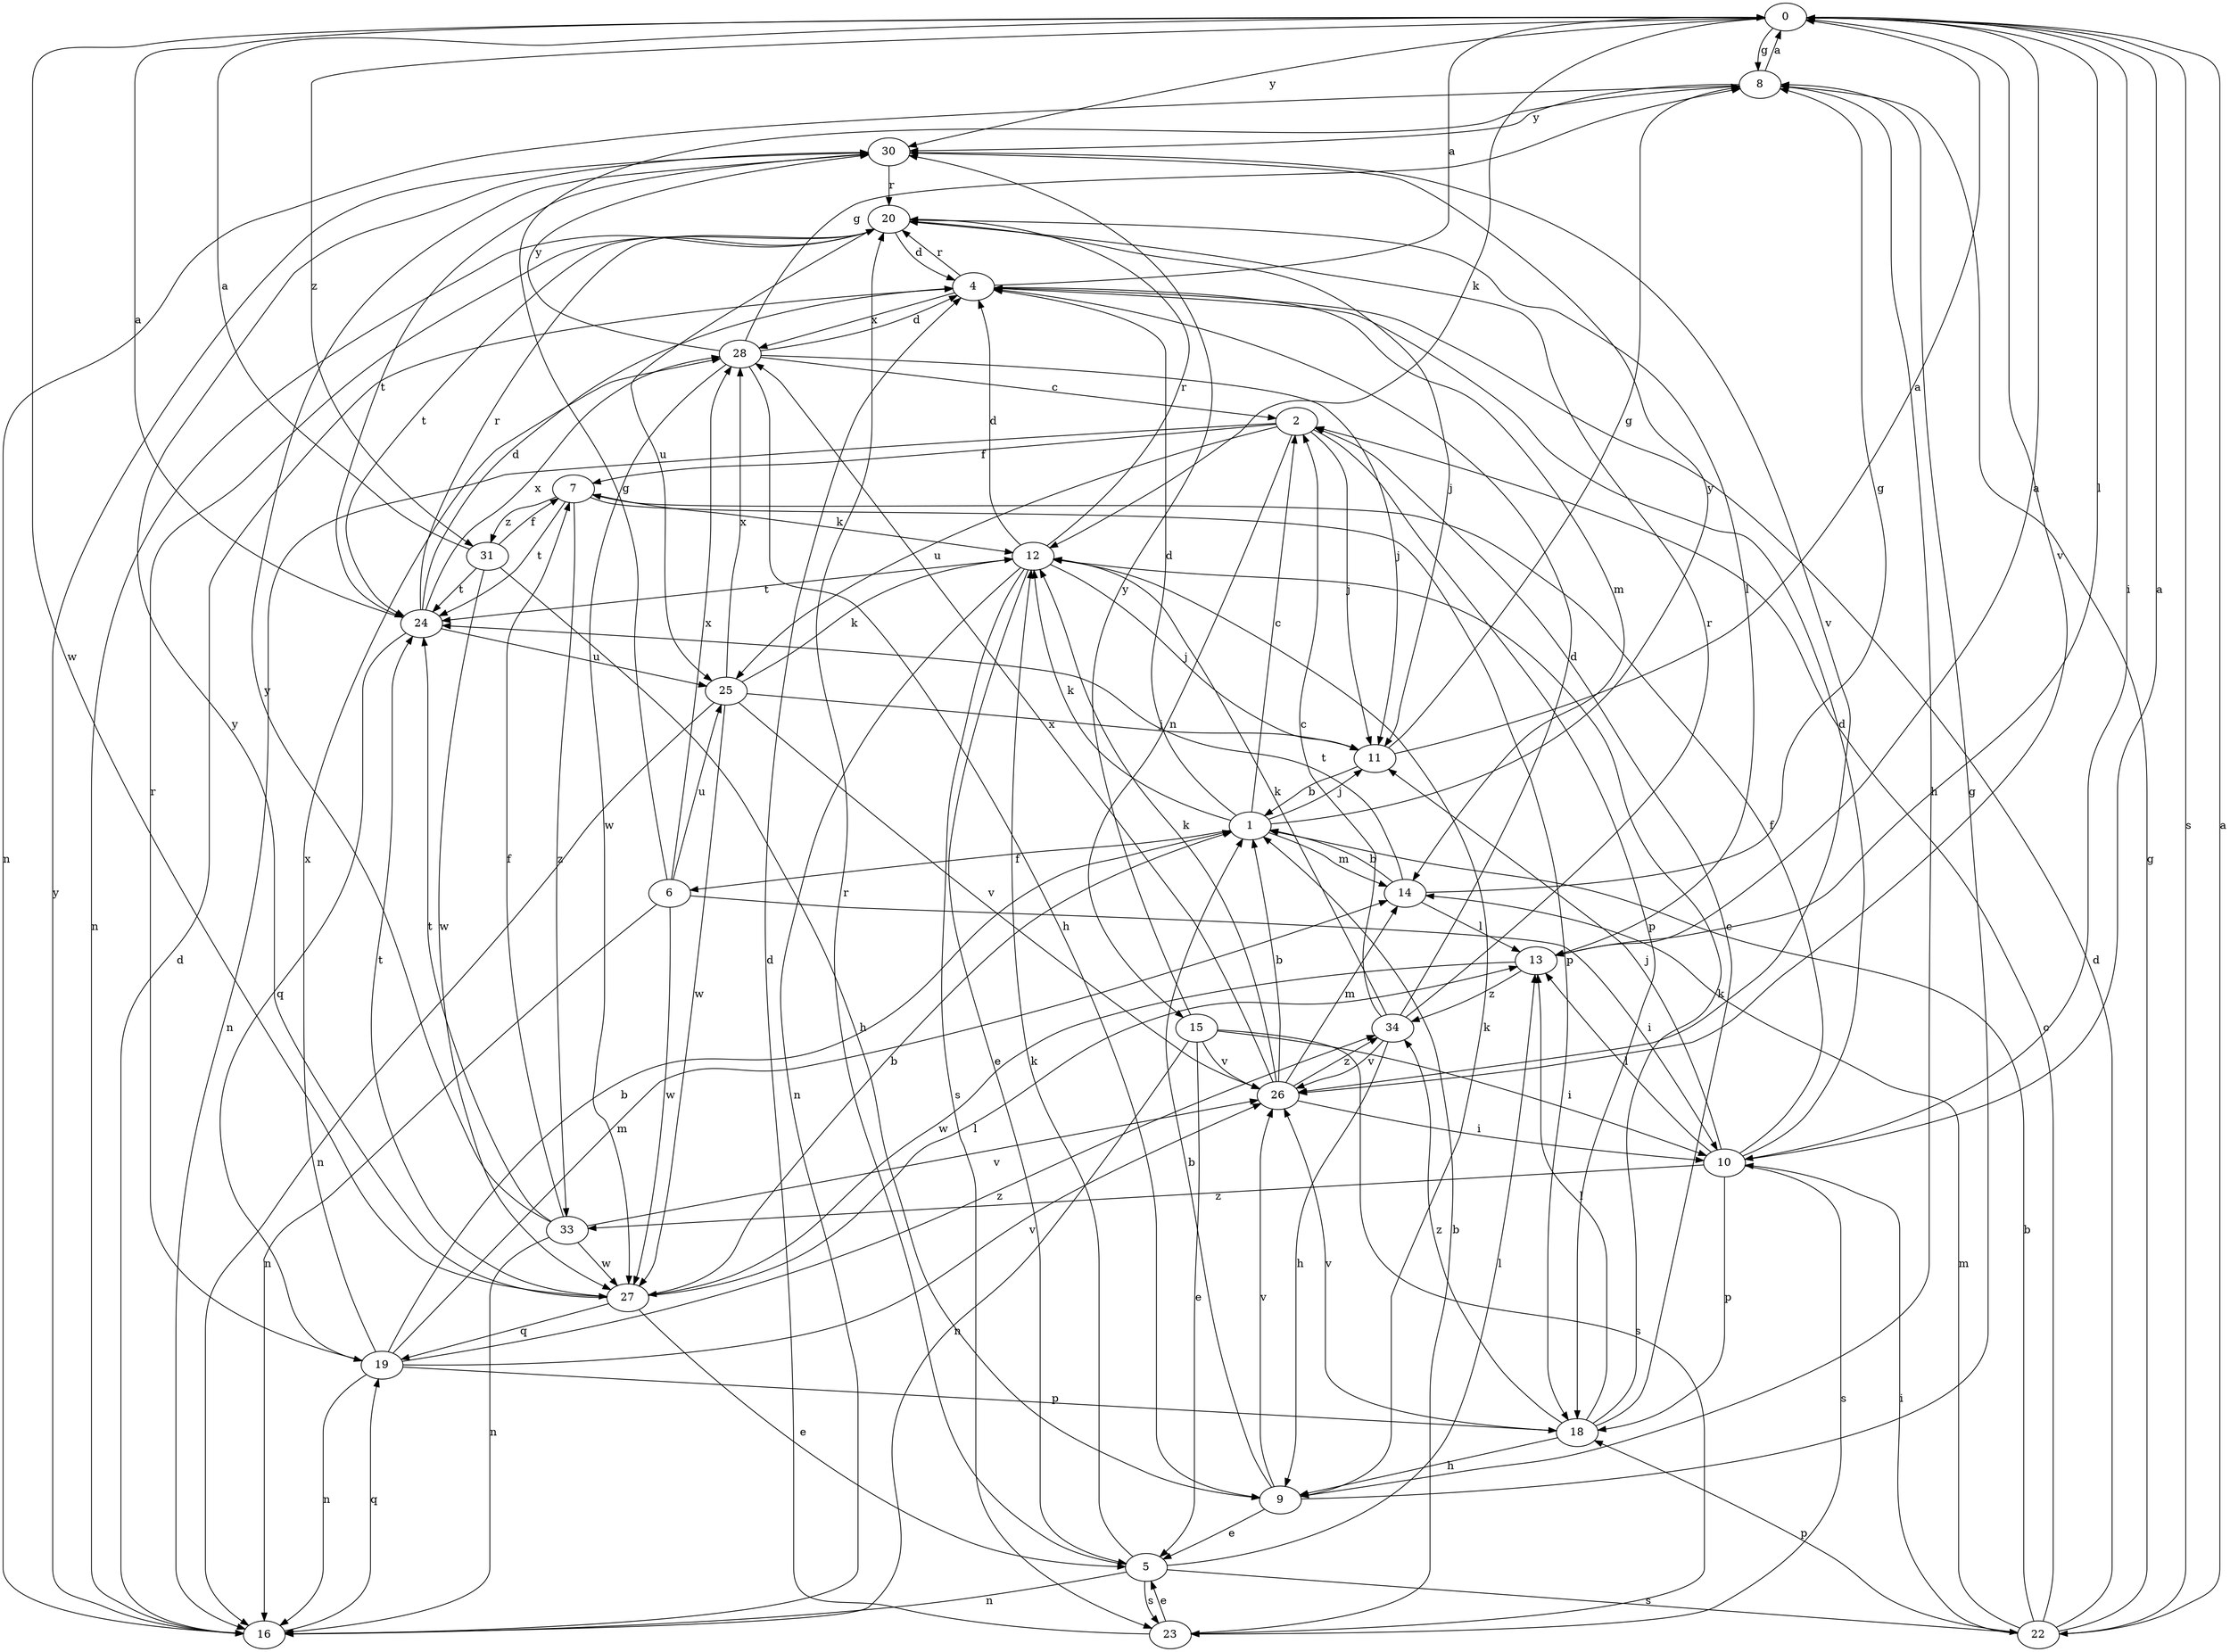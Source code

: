 strict digraph  {
0;
1;
2;
4;
5;
6;
7;
8;
9;
10;
11;
12;
13;
14;
15;
16;
18;
19;
20;
22;
23;
24;
25;
26;
27;
28;
30;
31;
33;
34;
0 -> 8  [label=g];
0 -> 10  [label=i];
0 -> 12  [label=k];
0 -> 13  [label=l];
0 -> 22  [label=s];
0 -> 26  [label=v];
0 -> 27  [label=w];
0 -> 30  [label=y];
0 -> 31  [label=z];
1 -> 2  [label=c];
1 -> 4  [label=d];
1 -> 6  [label=f];
1 -> 11  [label=j];
1 -> 12  [label=k];
1 -> 14  [label=m];
1 -> 30  [label=y];
2 -> 7  [label=f];
2 -> 11  [label=j];
2 -> 15  [label=n];
2 -> 16  [label=n];
2 -> 18  [label=p];
2 -> 25  [label=u];
4 -> 0  [label=a];
4 -> 14  [label=m];
4 -> 20  [label=r];
4 -> 28  [label=x];
5 -> 12  [label=k];
5 -> 13  [label=l];
5 -> 16  [label=n];
5 -> 20  [label=r];
5 -> 22  [label=s];
5 -> 23  [label=s];
6 -> 8  [label=g];
6 -> 10  [label=i];
6 -> 16  [label=n];
6 -> 25  [label=u];
6 -> 27  [label=w];
6 -> 28  [label=x];
7 -> 12  [label=k];
7 -> 18  [label=p];
7 -> 24  [label=t];
7 -> 31  [label=z];
7 -> 33  [label=z];
8 -> 0  [label=a];
8 -> 9  [label=h];
8 -> 16  [label=n];
8 -> 30  [label=y];
9 -> 1  [label=b];
9 -> 5  [label=e];
9 -> 8  [label=g];
9 -> 12  [label=k];
9 -> 26  [label=v];
10 -> 0  [label=a];
10 -> 4  [label=d];
10 -> 7  [label=f];
10 -> 11  [label=j];
10 -> 13  [label=l];
10 -> 18  [label=p];
10 -> 23  [label=s];
10 -> 33  [label=z];
11 -> 0  [label=a];
11 -> 1  [label=b];
11 -> 8  [label=g];
12 -> 4  [label=d];
12 -> 5  [label=e];
12 -> 11  [label=j];
12 -> 16  [label=n];
12 -> 20  [label=r];
12 -> 23  [label=s];
12 -> 24  [label=t];
13 -> 0  [label=a];
13 -> 27  [label=w];
13 -> 34  [label=z];
14 -> 1  [label=b];
14 -> 8  [label=g];
14 -> 13  [label=l];
14 -> 24  [label=t];
15 -> 5  [label=e];
15 -> 10  [label=i];
15 -> 16  [label=n];
15 -> 23  [label=s];
15 -> 26  [label=v];
15 -> 30  [label=y];
16 -> 4  [label=d];
16 -> 19  [label=q];
16 -> 30  [label=y];
18 -> 2  [label=c];
18 -> 9  [label=h];
18 -> 12  [label=k];
18 -> 13  [label=l];
18 -> 26  [label=v];
18 -> 34  [label=z];
19 -> 1  [label=b];
19 -> 14  [label=m];
19 -> 16  [label=n];
19 -> 18  [label=p];
19 -> 20  [label=r];
19 -> 26  [label=v];
19 -> 28  [label=x];
19 -> 34  [label=z];
20 -> 4  [label=d];
20 -> 11  [label=j];
20 -> 13  [label=l];
20 -> 16  [label=n];
20 -> 24  [label=t];
20 -> 25  [label=u];
22 -> 0  [label=a];
22 -> 1  [label=b];
22 -> 2  [label=c];
22 -> 4  [label=d];
22 -> 8  [label=g];
22 -> 10  [label=i];
22 -> 14  [label=m];
22 -> 18  [label=p];
23 -> 1  [label=b];
23 -> 4  [label=d];
23 -> 5  [label=e];
24 -> 0  [label=a];
24 -> 4  [label=d];
24 -> 19  [label=q];
24 -> 20  [label=r];
24 -> 25  [label=u];
24 -> 28  [label=x];
25 -> 11  [label=j];
25 -> 12  [label=k];
25 -> 16  [label=n];
25 -> 26  [label=v];
25 -> 27  [label=w];
25 -> 28  [label=x];
26 -> 1  [label=b];
26 -> 10  [label=i];
26 -> 12  [label=k];
26 -> 14  [label=m];
26 -> 28  [label=x];
26 -> 34  [label=z];
27 -> 1  [label=b];
27 -> 5  [label=e];
27 -> 13  [label=l];
27 -> 19  [label=q];
27 -> 24  [label=t];
27 -> 30  [label=y];
28 -> 2  [label=c];
28 -> 4  [label=d];
28 -> 8  [label=g];
28 -> 9  [label=h];
28 -> 11  [label=j];
28 -> 27  [label=w];
28 -> 30  [label=y];
30 -> 20  [label=r];
30 -> 24  [label=t];
30 -> 26  [label=v];
31 -> 0  [label=a];
31 -> 7  [label=f];
31 -> 9  [label=h];
31 -> 24  [label=t];
31 -> 27  [label=w];
33 -> 7  [label=f];
33 -> 16  [label=n];
33 -> 24  [label=t];
33 -> 26  [label=v];
33 -> 27  [label=w];
33 -> 30  [label=y];
34 -> 2  [label=c];
34 -> 4  [label=d];
34 -> 9  [label=h];
34 -> 12  [label=k];
34 -> 20  [label=r];
34 -> 26  [label=v];
}
